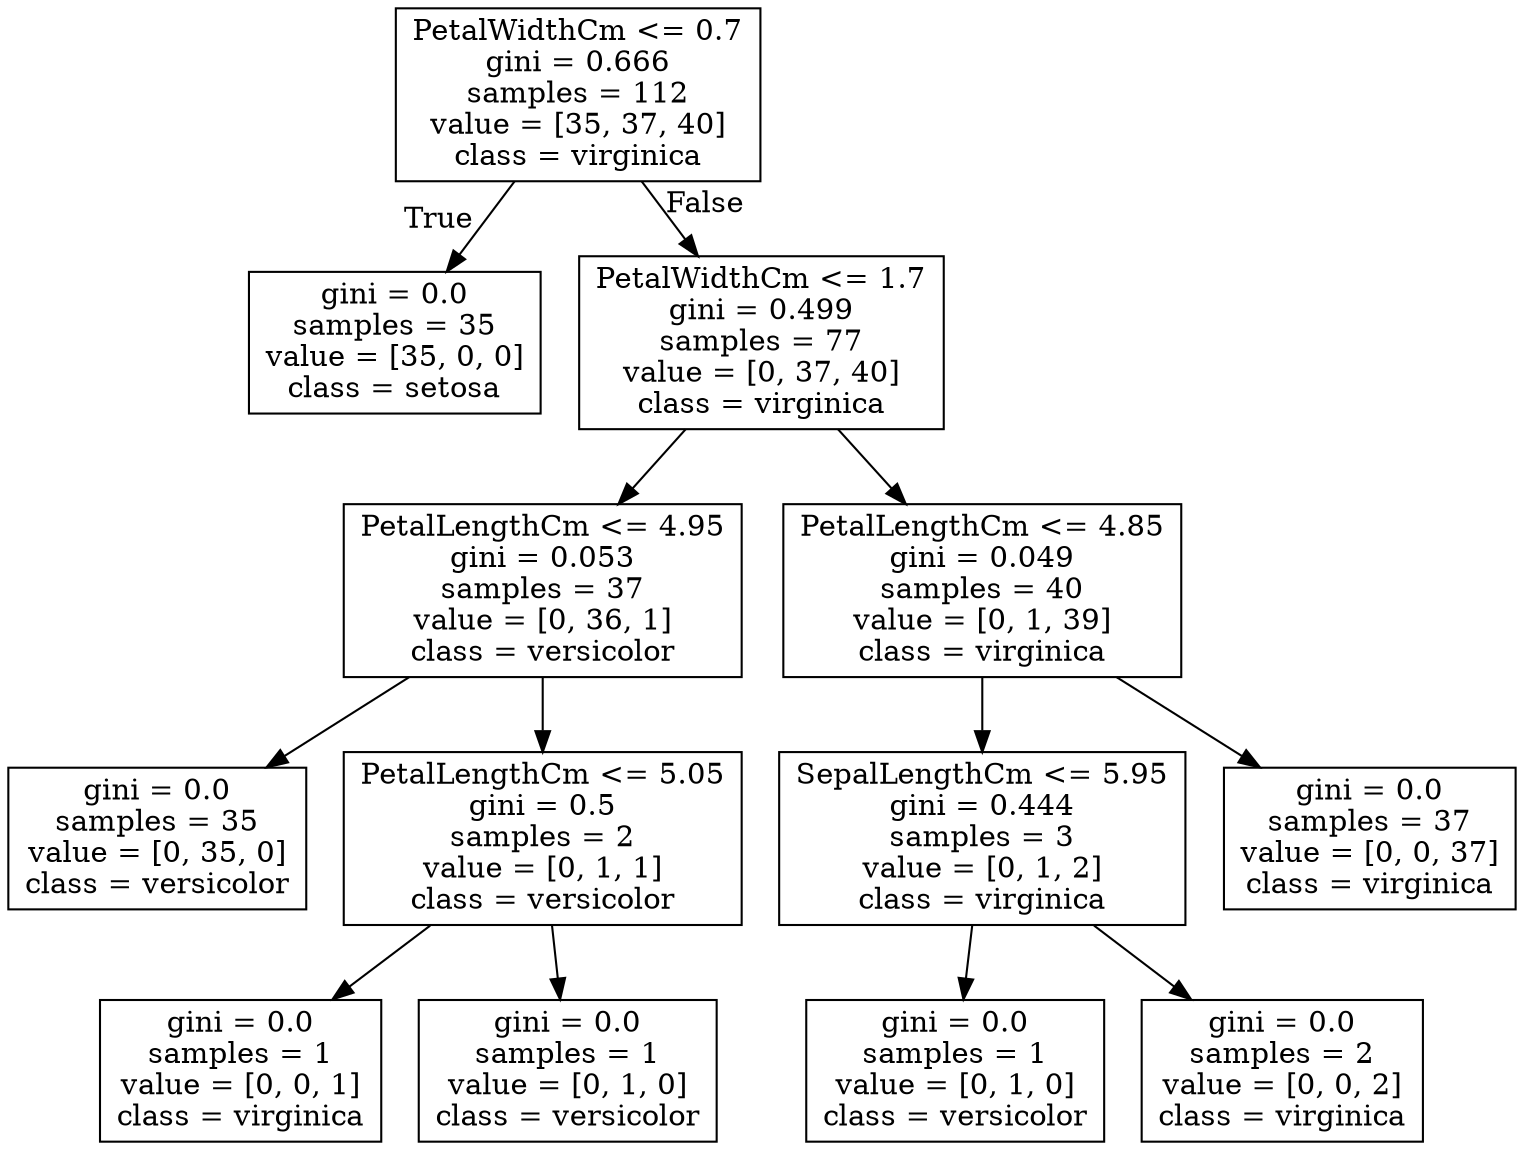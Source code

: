 digraph Tree {
node [shape=box] ;
0 [label="PetalWidthCm <= 0.7\ngini = 0.666\nsamples = 112\nvalue = [35, 37, 40]\nclass = virginica"] ;
1 [label="gini = 0.0\nsamples = 35\nvalue = [35, 0, 0]\nclass = setosa"] ;
0 -> 1 [labeldistance=2.5, labelangle=45, headlabel="True"] ;
2 [label="PetalWidthCm <= 1.7\ngini = 0.499\nsamples = 77\nvalue = [0, 37, 40]\nclass = virginica"] ;
0 -> 2 [labeldistance=2.5, labelangle=-45, headlabel="False"] ;
3 [label="PetalLengthCm <= 4.95\ngini = 0.053\nsamples = 37\nvalue = [0, 36, 1]\nclass = versicolor"] ;
2 -> 3 ;
4 [label="gini = 0.0\nsamples = 35\nvalue = [0, 35, 0]\nclass = versicolor"] ;
3 -> 4 ;
5 [label="PetalLengthCm <= 5.05\ngini = 0.5\nsamples = 2\nvalue = [0, 1, 1]\nclass = versicolor"] ;
3 -> 5 ;
6 [label="gini = 0.0\nsamples = 1\nvalue = [0, 0, 1]\nclass = virginica"] ;
5 -> 6 ;
7 [label="gini = 0.0\nsamples = 1\nvalue = [0, 1, 0]\nclass = versicolor"] ;
5 -> 7 ;
8 [label="PetalLengthCm <= 4.85\ngini = 0.049\nsamples = 40\nvalue = [0, 1, 39]\nclass = virginica"] ;
2 -> 8 ;
9 [label="SepalLengthCm <= 5.95\ngini = 0.444\nsamples = 3\nvalue = [0, 1, 2]\nclass = virginica"] ;
8 -> 9 ;
10 [label="gini = 0.0\nsamples = 1\nvalue = [0, 1, 0]\nclass = versicolor"] ;
9 -> 10 ;
11 [label="gini = 0.0\nsamples = 2\nvalue = [0, 0, 2]\nclass = virginica"] ;
9 -> 11 ;
12 [label="gini = 0.0\nsamples = 37\nvalue = [0, 0, 37]\nclass = virginica"] ;
8 -> 12 ;
}